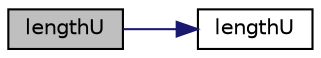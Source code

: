 digraph "lengthU"
{
  bgcolor="transparent";
  edge [fontname="Helvetica",fontsize="10",labelfontname="Helvetica",labelfontsize="10"];
  node [fontname="Helvetica",fontsize="10",shape=record];
  rankdir="LR";
  Node1 [label="lengthU",height=0.2,width=0.4,color="black", fillcolor="grey75", style="filled" fontcolor="black"];
  Node1 -> Node2 [color="midnightblue",fontsize="10",style="solid",fontname="Helvetica"];
  Node2 [label="lengthU",height=0.2,width=0.4,color="black",URL="$classFoam_1_1NURBS3DSurface.html#a32427770364de6f3e054747ec056a678"];
}
